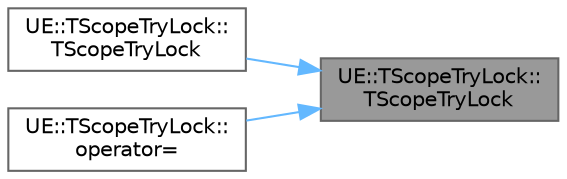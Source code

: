 digraph "UE::TScopeTryLock::TScopeTryLock"
{
 // INTERACTIVE_SVG=YES
 // LATEX_PDF_SIZE
  bgcolor="transparent";
  edge [fontname=Helvetica,fontsize=10,labelfontname=Helvetica,labelfontsize=10];
  node [fontname=Helvetica,fontsize=10,shape=box,height=0.2,width=0.4];
  rankdir="RL";
  Node1 [id="Node000001",label="UE::TScopeTryLock::\lTScopeTryLock",height=0.2,width=0.4,color="gray40", fillcolor="grey60", style="filled", fontcolor="black",tooltip=" "];
  Node1 -> Node2 [id="edge1_Node000001_Node000002",dir="back",color="steelblue1",style="solid",tooltip=" "];
  Node2 [id="Node000002",label="UE::TScopeTryLock::\lTScopeTryLock",height=0.2,width=0.4,color="grey40", fillcolor="white", style="filled",URL="$d8/df6/classUE_1_1TScopeTryLock.html#ac9af29f6ff391e777edfc792490c0697",tooltip=" "];
  Node1 -> Node3 [id="edge2_Node000001_Node000003",dir="back",color="steelblue1",style="solid",tooltip=" "];
  Node3 [id="Node000003",label="UE::TScopeTryLock::\loperator=",height=0.2,width=0.4,color="grey40", fillcolor="white", style="filled",URL="$d8/df6/classUE_1_1TScopeTryLock.html#a9796e0cc29b88900b98bea975c55d271",tooltip=" "];
}
